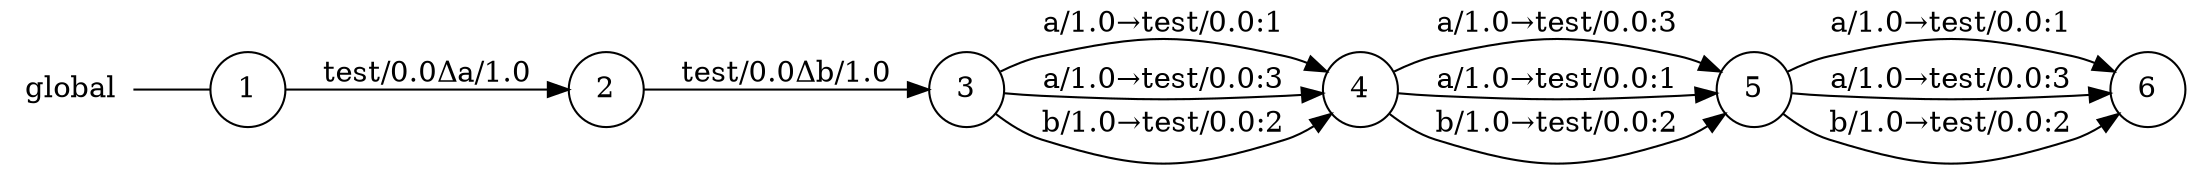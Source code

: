 digraph global {
	rankdir="LR";
	n_0 [label="global", shape="plaintext"];
	n_1 [id="5", shape=circle, label="5"];
	n_2 [id="6", shape=circle, label="6"];
	n_3 [id="1", shape=circle, label="1"];
	n_0 -> n_3 [arrowhead=none];
	n_4 [id="2", shape=circle, label="2"];
	n_5 [id="4", shape=circle, label="4"];
	n_6 [id="3", shape=circle, label="3"];

	n_1 -> n_2 [id="[$e|10]", label="a/1.0→test/0.0:1"];
	n_5 -> n_1 [id="[$e|5]", label="a/1.0→test/0.0:3"];
	n_5 -> n_1 [id="[$e|7]", label="a/1.0→test/0.0:1"];
	n_4 -> n_6 [id="[$e|1]", label="test/0.0Δb/1.0"];
	n_5 -> n_1 [id="[$e|6]", label="b/1.0→test/0.0:2"];
	n_1 -> n_2 [id="[$e|9]", label="a/1.0→test/0.0:3"];
	n_3 -> n_4 [id="[$e|0]", label="test/0.0Δa/1.0"];
	n_6 -> n_5 [id="[$e|2]", label="a/1.0→test/0.0:1"];
	n_6 -> n_5 [id="[$e|3]", label="a/1.0→test/0.0:3"];
	n_6 -> n_5 [id="[$e|4]", label="b/1.0→test/0.0:2"];
	n_1 -> n_2 [id="[$e|8]", label="b/1.0→test/0.0:2"];
}
